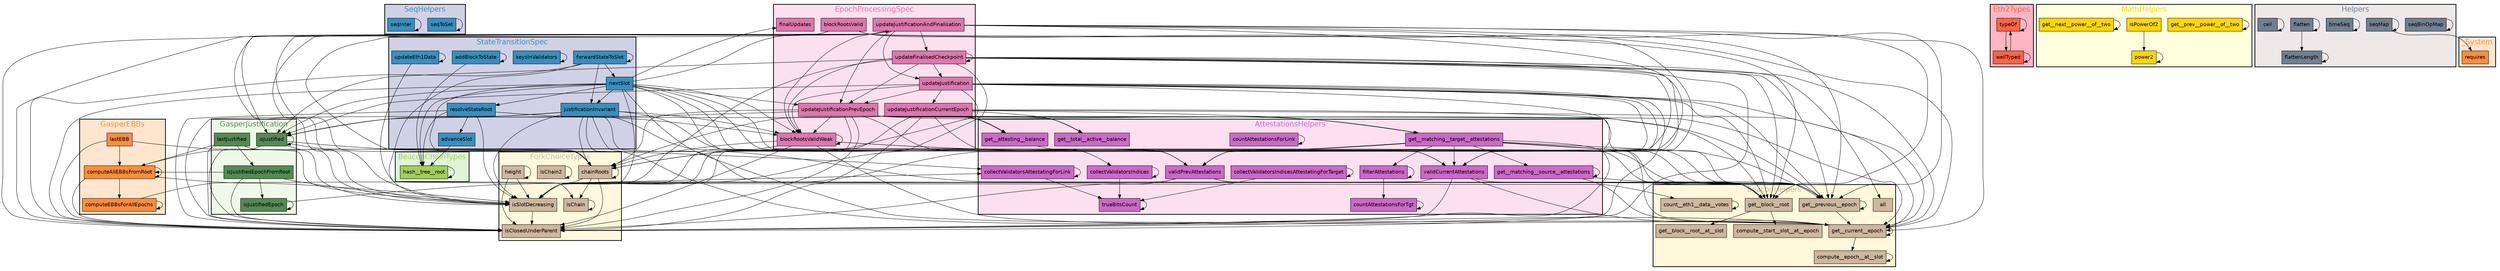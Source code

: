 digraph G {
fontname=helvetica;
subgraph cluster_SeqHelpers {
style=filled;
fontsize="20.0";
fillcolor="#d0d1e6";
fontcolor="#3690c0";
penwidth=2;
label=SeqHelpers;
seqToSet [shape=rectangle, style=filled, fontname=helvetica, fillcolor="#3690c0"];
seqInter [shape=rectangle, style=filled, fontname=helvetica, fillcolor="#3690c0"];
}

subgraph cluster_ForkChoiceTypes {
style=filled;
fontsize="20.0";
fillcolor=cornsilk;
fontcolor=bisque3;
penwidth=2;
label=ForkChoiceTypes;
height [shape=rectangle, style=filled, fontname=helvetica, fillcolor=bisque3];
isChain2 [shape=rectangle, style=filled, fontname=helvetica, fillcolor=bisque3];
chainRoots [shape=rectangle, style=filled, fontname=helvetica, fillcolor=bisque3];
isChain [shape=rectangle, style=filled, fontname=helvetica, fillcolor=bisque3];
isSlotDecreasing [shape=rectangle, style=filled, fontname=helvetica, fillcolor=bisque3];
isClosedUnderParent [shape=rectangle, style=filled, fontname=helvetica, fillcolor=bisque3];
}

subgraph cluster_GasperEBBs {
style=filled;
fontsize="20.0";
fillcolor="#fee6ce";
fontcolor="#fd8d3c";
penwidth=2;
label=GasperEBBs;
lastEBB [shape=rectangle, style=filled, fontname=helvetica, fillcolor="#fd8d3c"];
computeEBBsForAllEpochs [shape=rectangle, style=filled, fontname=helvetica, fillcolor="#fd8d3c"];
computeAllEBBsFromRoot [shape=rectangle, style=filled, fontname=helvetica, fillcolor="#fd8d3c"];
}

subgraph cluster_EpochProcessingSpec {
style=filled;
fontsize="20.0";
fillcolor="#fde0ef";
fontcolor="#de77ae";
penwidth=2;
label=EpochProcessingSpec;
updateFinalisedCheckpoint [shape=rectangle, style=filled, fontname=helvetica, fillcolor="#de77ae"];
blockRootsValid [shape=rectangle, style=filled, fontname=helvetica, fillcolor="#de77ae"];
updateJustification [shape=rectangle, style=filled, fontname=helvetica, fillcolor="#de77ae"];
finalUpdates [shape=rectangle, style=filled, fontname=helvetica, fillcolor="#de77ae"];
updateJustificationCurrentEpoch [shape=rectangle, style=filled, fontname=helvetica, fillcolor="#de77ae"];
blockRootsValidWeak [shape=rectangle, style=filled, fontname=helvetica, fillcolor="#de77ae"];
updateJustificationPrevEpoch [shape=rectangle, style=filled, fontname=helvetica, fillcolor="#de77ae"];
updateJustificationAndFinalisation [shape=rectangle, style=filled, fontname=helvetica, fillcolor="#de77ae"];
}

subgraph cluster_Eth2Types {
style=filled;
fontsize="20.0";
fillcolor=lightpink;
fontcolor=tomato;
penwidth=2;
label=Eth2Types;
typeOf [shape=rectangle, style=filled, fontname=helvetica, fillcolor=tomato];
wellTyped [shape=rectangle, style=filled, fontname=helvetica, fillcolor=tomato];
}

subgraph cluster_MathHelpers {
style=filled;
fontsize="20.0";
fillcolor="#ffffdd";
fontcolor=gold;
penwidth=2;
label=MathHelpers;
get__prev__power__of__two [shape=rectangle, style=filled, fontname=helvetica, fillcolor=gold];
isPowerOf2 [shape=rectangle, style=filled, fontname=helvetica, fillcolor=gold];
power2 [shape=rectangle, style=filled, fontname=helvetica, fillcolor=gold];
get__next__power__of__two [shape=rectangle, style=filled, fontname=helvetica, fillcolor=gold];
}

subgraph cluster_BeaconChainTypes {
style=filled;
fontsize="20.0";
fillcolor="#e0f3db";
fontcolor=darkolivegreen3;
penwidth=2;
label=BeaconChainTypes;
hash__tree__root [shape=rectangle, style=filled, fontname=helvetica, fillcolor=darkolivegreen3];
}

subgraph cluster_AttestationsHelpers {
style=filled;
fontsize="20.0";
fillcolor="#fde0ef";
fontcolor=orchid3;
penwidth=2;
label=AttestationsHelpers;
collectValidatorsAttestatingForLink [shape=rectangle, style=filled, fontname=helvetica, fillcolor=orchid3];
collectValidatorsIndicesAttestatingForTarget [shape=rectangle, style=filled, fontname=helvetica, fillcolor=orchid3];
get__attesting__balance [shape=rectangle, style=filled, fontname=helvetica, fillcolor=orchid3];
collectValidatorsIndices [shape=rectangle, style=filled, fontname=helvetica, fillcolor=orchid3];
countAttestationsForLink [shape=rectangle, style=filled, fontname=helvetica, fillcolor=orchid3];
trueBitsCount [shape=rectangle, style=filled, fontname=helvetica, fillcolor=orchid3];
get__matching__target__attestations [shape=rectangle, style=filled, fontname=helvetica, fillcolor=orchid3];
validCurrentAttestations [shape=rectangle, style=filled, fontname=helvetica, fillcolor=orchid3];
filterAttestations [shape=rectangle, style=filled, fontname=helvetica, fillcolor=orchid3];
countAttestationsForTgt [shape=rectangle, style=filled, fontname=helvetica, fillcolor=orchid3];
get__matching__source__attestations [shape=rectangle, style=filled, fontname=helvetica, fillcolor=orchid3];
get__total__active__balance [shape=rectangle, style=filled, fontname=helvetica, fillcolor=orchid3];
validPrevAttestations [shape=rectangle, style=filled, fontname=helvetica, fillcolor=orchid3];
}

subgraph cluster_Helpers {
style=filled;
fontsize="20.0";
fillcolor=snow2;
fontcolor=slategrey;
penwidth=2;
label=Helpers;
seqBinOpMap [shape=rectangle, style=filled, fontname=helvetica, fillcolor=slategrey];
seqMap [shape=rectangle, style=filled, fontname=helvetica, fillcolor=slategrey];
timeSeq [shape=rectangle, style=filled, fontname=helvetica, fillcolor=slategrey];
flatten [shape=rectangle, style=filled, fontname=helvetica, fillcolor=slategrey];
ceil [shape=rectangle, style=filled, fontname=helvetica, fillcolor=slategrey];
flattenLength [shape=rectangle, style=filled, fontname=helvetica, fillcolor=slategrey];
}

subgraph cluster_GasperJustification {
style=filled;
fontsize="20.0";
fillcolor="#f0f9e8";
fontcolor=palegreen4;
penwidth=2;
label=GasperJustification;
lastJustified [shape=rectangle, style=filled, fontname=helvetica, fillcolor=palegreen4];
isJustified [shape=rectangle, style=filled, fontname=helvetica, fillcolor=palegreen4];
isJustifiedEpochFromRoot [shape=rectangle, style=filled, fontname=helvetica, fillcolor=palegreen4];
isJustifiedEpoch [shape=rectangle, style=filled, fontname=helvetica, fillcolor=palegreen4];
}

subgraph cluster_StateTransitionSpec {
style=filled;
fontsize="20.0";
fillcolor="#d0d1e6";
fontcolor="#3690c0";
penwidth=2;
label=StateTransitionSpec;
nextSlot [shape=rectangle, style=filled, fontname=helvetica, fillcolor="#3690c0"];
resolveStateRoot [shape=rectangle, style=filled, fontname=helvetica, fillcolor="#3690c0"];
forwardStateToSlot [shape=rectangle, style=filled, fontname=helvetica, fillcolor="#3690c0"];
keysInValidators [shape=rectangle, style=filled, fontname=helvetica, fillcolor="#3690c0"];
addBlockToState [shape=rectangle, style=filled, fontname=helvetica, fillcolor="#3690c0"];
justificationInvariant [shape=rectangle, style=filled, fontname=helvetica, fillcolor="#3690c0"];
updateEth1Data [shape=rectangle, style=filled, fontname=helvetica, fillcolor="#3690c0"];
advanceSlot [shape=rectangle, style=filled, fontname=helvetica, fillcolor="#3690c0"];
}

subgraph cluster_BeaconHelpers {
style=filled;
fontsize="20.0";
fillcolor=cornsilk;
fontcolor=bisque3;
penwidth=2;
label=BeaconHelpers;
count__eth1__data__votes [shape=rectangle, style=filled, fontname=helvetica, fillcolor=bisque3];
compute__start__slot__at__epoch [shape=rectangle, style=filled, fontname=helvetica, fillcolor=bisque3];
compute__epoch__at__slot [shape=rectangle, style=filled, fontname=helvetica, fillcolor=bisque3];
get__block__root__at__slot [shape=rectangle, style=filled, fontname=helvetica, fillcolor=bisque3];
get__block__root [shape=rectangle, style=filled, fontname=helvetica, fillcolor=bisque3];
all [shape=rectangle, style=filled, fontname=helvetica, fillcolor=bisque3];
get__previous__epoch [shape=rectangle, style=filled, fontname=helvetica, fillcolor=bisque3];
get__current__epoch [shape=rectangle, style=filled, fontname=helvetica, fillcolor=bisque3];
}

subgraph cluster__System {
style=filled;
fontsize="20.0";
fillcolor="#fee6ce";
fontcolor="#fd8d3c";
penwidth=2;
label=_System;
requires [shape=rectangle, style=filled, fontname=helvetica, fillcolor="#fd8d3c"];
}

seqBinOpMap -> seqBinOpMap;
seqMap -> requires;
seqMap -> seqMap;
updateFinalisedCheckpoint -> all;
updateFinalisedCheckpoint -> blockRootsValidWeak;
updateFinalisedCheckpoint -> chainRoots;
updateFinalisedCheckpoint -> get__block__root;
updateFinalisedCheckpoint -> get__current__epoch;
updateFinalisedCheckpoint -> get__previous__epoch;
updateFinalisedCheckpoint -> isClosedUnderParent;
updateFinalisedCheckpoint -> isJustified;
updateFinalisedCheckpoint -> isSlotDecreasing;
updateFinalisedCheckpoint -> updateFinalisedCheckpoint;
updateFinalisedCheckpoint -> updateJustification;
updateFinalisedCheckpoint -> updateJustificationPrevEpoch;
updateFinalisedCheckpoint -> validCurrentAttestations;
updateFinalisedCheckpoint -> validPrevAttestations;
timeSeq -> timeSeq;
blockRootsValid -> chainRoots;
blockRootsValid -> get__block__root;
blockRootsValid -> get__current__epoch;
blockRootsValid -> get__previous__epoch;
blockRootsValid -> isClosedUnderParent;
blockRootsValid -> isSlotDecreasing;
lastEBB -> computeAllEBBsFromRoot;
lastEBB -> isClosedUnderParent;
lastEBB -> isSlotDecreasing;
height -> height;
height -> isClosedUnderParent;
height -> isSlotDecreasing;
count__eth1__data__votes -> count__eth1__data__votes;
compute__epoch__at__slot -> compute__epoch__at__slot;
typeOf -> typeOf;
typeOf -> wellTyped;
collectValidatorsAttestatingForLink -> collectValidatorsAttestatingForLink;
collectValidatorsAttestatingForLink -> trueBitsCount;
get__prev__power__of__two -> get__prev__power__of__two;
isChain2 -> isChain2;
collectValidatorsIndicesAttestatingForTarget -> collectValidatorsIndicesAttestatingForTarget;
collectValidatorsIndicesAttestatingForTarget -> trueBitsCount;
nextSlot -> blockRootsValidWeak;
nextSlot -> chainRoots;
nextSlot -> finalUpdates;
nextSlot -> get__block__root;
nextSlot -> get__current__epoch;
nextSlot -> get__previous__epoch;
nextSlot -> hash__tree__root;
nextSlot -> isClosedUnderParent;
nextSlot -> isJustified;
nextSlot -> isSlotDecreasing;
nextSlot -> justificationInvariant;
nextSlot -> resolveStateRoot;
nextSlot -> updateJustificationAndFinalisation;
nextSlot -> updateJustificationPrevEpoch;
nextSlot -> validCurrentAttestations;
nextSlot -> validPrevAttestations;
resolveStateRoot -> advanceSlot;
resolveStateRoot -> blockRootsValidWeak;
resolveStateRoot -> hash__tree__root;
resolveStateRoot -> isClosedUnderParent;
resolveStateRoot -> isSlotDecreasing;
forwardStateToSlot -> forwardStateToSlot;
forwardStateToSlot -> isClosedUnderParent;
forwardStateToSlot -> isSlotDecreasing;
forwardStateToSlot -> justificationInvariant;
forwardStateToSlot -> nextSlot;
keysInValidators -> keysInValidators;
get__block__root -> compute__start__slot__at__epoch;
get__block__root -> get__block__root__at__slot;
get__attesting__balance -> collectValidatorsIndices;
collectValidatorsIndices -> collectValidatorsIndices;
collectValidatorsIndices -> trueBitsCount;
flatten -> flatten;
flatten -> flattenLength;
countAttestationsForLink -> countAttestationsForLink;
chainRoots -> chainRoots;
chainRoots -> isChain;
chainRoots -> isClosedUnderParent;
chainRoots -> isSlotDecreasing;
updateJustification -> blockRootsValidWeak;
updateJustification -> chainRoots;
updateJustification -> get__block__root;
updateJustification -> get__current__epoch;
updateJustification -> get__previous__epoch;
updateJustification -> isClosedUnderParent;
updateJustification -> isJustified;
updateJustification -> isSlotDecreasing;
updateJustification -> updateJustificationCurrentEpoch;
updateJustification -> updateJustificationPrevEpoch;
updateJustification -> validCurrentAttestations;
updateJustification -> validPrevAttestations;
updateJustificationCurrentEpoch -> chainRoots;
updateJustificationCurrentEpoch -> get__attesting__balance;
updateJustificationCurrentEpoch -> get__block__root;
updateJustificationCurrentEpoch -> get__current__epoch;
updateJustificationCurrentEpoch -> get__matching__target__attestations;
updateJustificationCurrentEpoch -> get__total__active__balance;
updateJustificationCurrentEpoch -> isClosedUnderParent;
updateJustificationCurrentEpoch -> isJustified;
updateJustificationCurrentEpoch -> isSlotDecreasing;
updateJustificationCurrentEpoch -> validCurrentAttestations;
blockRootsValidWeak -> blockRootsValidWeak;
blockRootsValidWeak -> chainRoots;
blockRootsValidWeak -> get__block__root;
blockRootsValidWeak -> get__current__epoch;
blockRootsValidWeak -> get__previous__epoch;
blockRootsValidWeak -> isClosedUnderParent;
blockRootsValidWeak -> isSlotDecreasing;
isPowerOf2 -> power2;
power2 -> power2;
lastJustified -> computeAllEBBsFromRoot;
lastJustified -> isClosedUnderParent;
lastJustified -> isJustifiedEpochFromRoot;
lastJustified -> isSlotDecreasing;
get__previous__epoch -> get__current__epoch;
get__previous__epoch -> get__previous__epoch;
trueBitsCount -> trueBitsCount;
get__matching__target__attestations -> filterAttestations;
get__matching__target__attestations -> get__block__root;
get__matching__target__attestations -> get__current__epoch;
get__matching__target__attestations -> get__matching__source__attestations;
get__matching__target__attestations -> get__previous__epoch;
get__matching__target__attestations -> isClosedUnderParent;
get__matching__target__attestations -> isSlotDecreasing;
get__matching__target__attestations -> validCurrentAttestations;
get__matching__target__attestations -> validPrevAttestations;
isChain -> isChain;
ceil -> ceil;
isJustified -> chainRoots;
isJustified -> collectValidatorsAttestatingForLink;
isJustified -> isClosedUnderParent;
isJustified -> isJustified;
isJustified -> isSlotDecreasing;
isSlotDecreasing -> isClosedUnderParent;
addBlockToState -> addBlockToState;
addBlockToState -> hash__tree__root;
validCurrentAttestations -> get__block__root;
validCurrentAttestations -> get__current__epoch;
validCurrentAttestations -> isClosedUnderParent;
validCurrentAttestations -> isSlotDecreasing;
filterAttestations -> countAttestationsForTgt;
filterAttestations -> filterAttestations;
computeEBBsForAllEpochs -> computeEBBsForAllEpochs;
computeEBBsForAllEpochs -> isChain;
countAttestationsForTgt -> countAttestationsForTgt;
get__matching__source__attestations -> get__current__epoch;
get__matching__source__attestations -> get__matching__source__attestations;
get__matching__source__attestations -> get__previous__epoch;
flattenLength -> flattenLength;
computeAllEBBsFromRoot -> chainRoots;
computeAllEBBsFromRoot -> computeAllEBBsFromRoot;
computeAllEBBsFromRoot -> computeEBBsForAllEpochs;
computeAllEBBsFromRoot -> isClosedUnderParent;
computeAllEBBsFromRoot -> isSlotDecreasing;
justificationInvariant -> blockRootsValidWeak;
justificationInvariant -> chainRoots;
justificationInvariant -> get__block__root;
justificationInvariant -> get__current__epoch;
justificationInvariant -> get__previous__epoch;
justificationInvariant -> isClosedUnderParent;
justificationInvariant -> isJustified;
justificationInvariant -> isSlotDecreasing;
justificationInvariant -> validCurrentAttestations;
justificationInvariant -> validPrevAttestations;
isJustifiedEpochFromRoot -> computeAllEBBsFromRoot;
isJustifiedEpochFromRoot -> isClosedUnderParent;
isJustifiedEpochFromRoot -> isJustifiedEpoch;
isJustifiedEpochFromRoot -> isSlotDecreasing;
seqToSet -> seqToSet;
updateJustificationPrevEpoch -> blockRootsValidWeak;
updateJustificationPrevEpoch -> chainRoots;
updateJustificationPrevEpoch -> get__attesting__balance;
updateJustificationPrevEpoch -> get__block__root;
updateJustificationPrevEpoch -> get__current__epoch;
updateJustificationPrevEpoch -> get__matching__target__attestations;
updateJustificationPrevEpoch -> get__previous__epoch;
updateJustificationPrevEpoch -> get__total__active__balance;
updateJustificationPrevEpoch -> isClosedUnderParent;
updateJustificationPrevEpoch -> isJustified;
updateJustificationPrevEpoch -> isSlotDecreasing;
updateJustificationPrevEpoch -> validPrevAttestations;
get__current__epoch -> compute__epoch__at__slot;
get__current__epoch -> get__current__epoch;
get__next__power__of__two -> get__next__power__of__two;
updateEth1Data -> count__eth1__data__votes;
updateEth1Data -> updateEth1Data;
validPrevAttestations -> get__block__root;
validPrevAttestations -> get__previous__epoch;
validPrevAttestations -> isClosedUnderParent;
validPrevAttestations -> isSlotDecreasing;
hash__tree__root -> hash__tree__root;
advanceSlot -> hash__tree__root;
updateJustificationAndFinalisation -> blockRootsValidWeak;
updateJustificationAndFinalisation -> chainRoots;
updateJustificationAndFinalisation -> get__block__root;
updateJustificationAndFinalisation -> get__current__epoch;
updateJustificationAndFinalisation -> get__previous__epoch;
updateJustificationAndFinalisation -> isClosedUnderParent;
updateJustificationAndFinalisation -> isJustified;
updateJustificationAndFinalisation -> isSlotDecreasing;
updateJustificationAndFinalisation -> updateFinalisedCheckpoint;
updateJustificationAndFinalisation -> updateJustification;
updateJustificationAndFinalisation -> updateJustificationPrevEpoch;
updateJustificationAndFinalisation -> validCurrentAttestations;
updateJustificationAndFinalisation -> validPrevAttestations;
wellTyped -> typeOf;
wellTyped -> wellTyped;
isJustifiedEpoch -> collectValidatorsAttestatingForLink;
isJustifiedEpoch -> isJustifiedEpoch;
seqInter -> seqInter;
}
